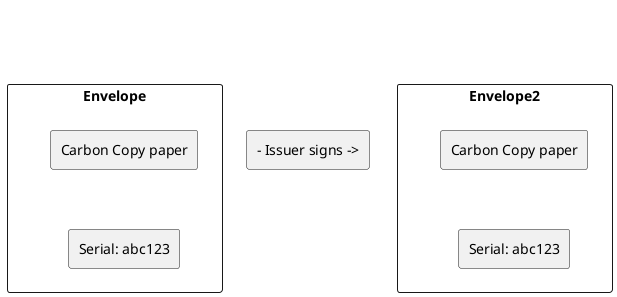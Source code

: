 @startuml
skinparam backgroundColor transparent




rectangle Envelope as envelope1 {
    rectangle "Carbon Copy paper" as cc1
    rectangle "Serial: abc123" as serial1
    cc1-[hidden]->serial1
}

rectangle "- Issuer signs ->" as signs

rectangle Envelope2 as envelope2 {
    rectangle "Carbon Copy paper" as cc2
    rectangle "Serial: abc123" as serial2
    cc2-[hidden]->serial2
}

envelope1-[hidden]>signs
signs-[hidden]>envelope2

@enduml